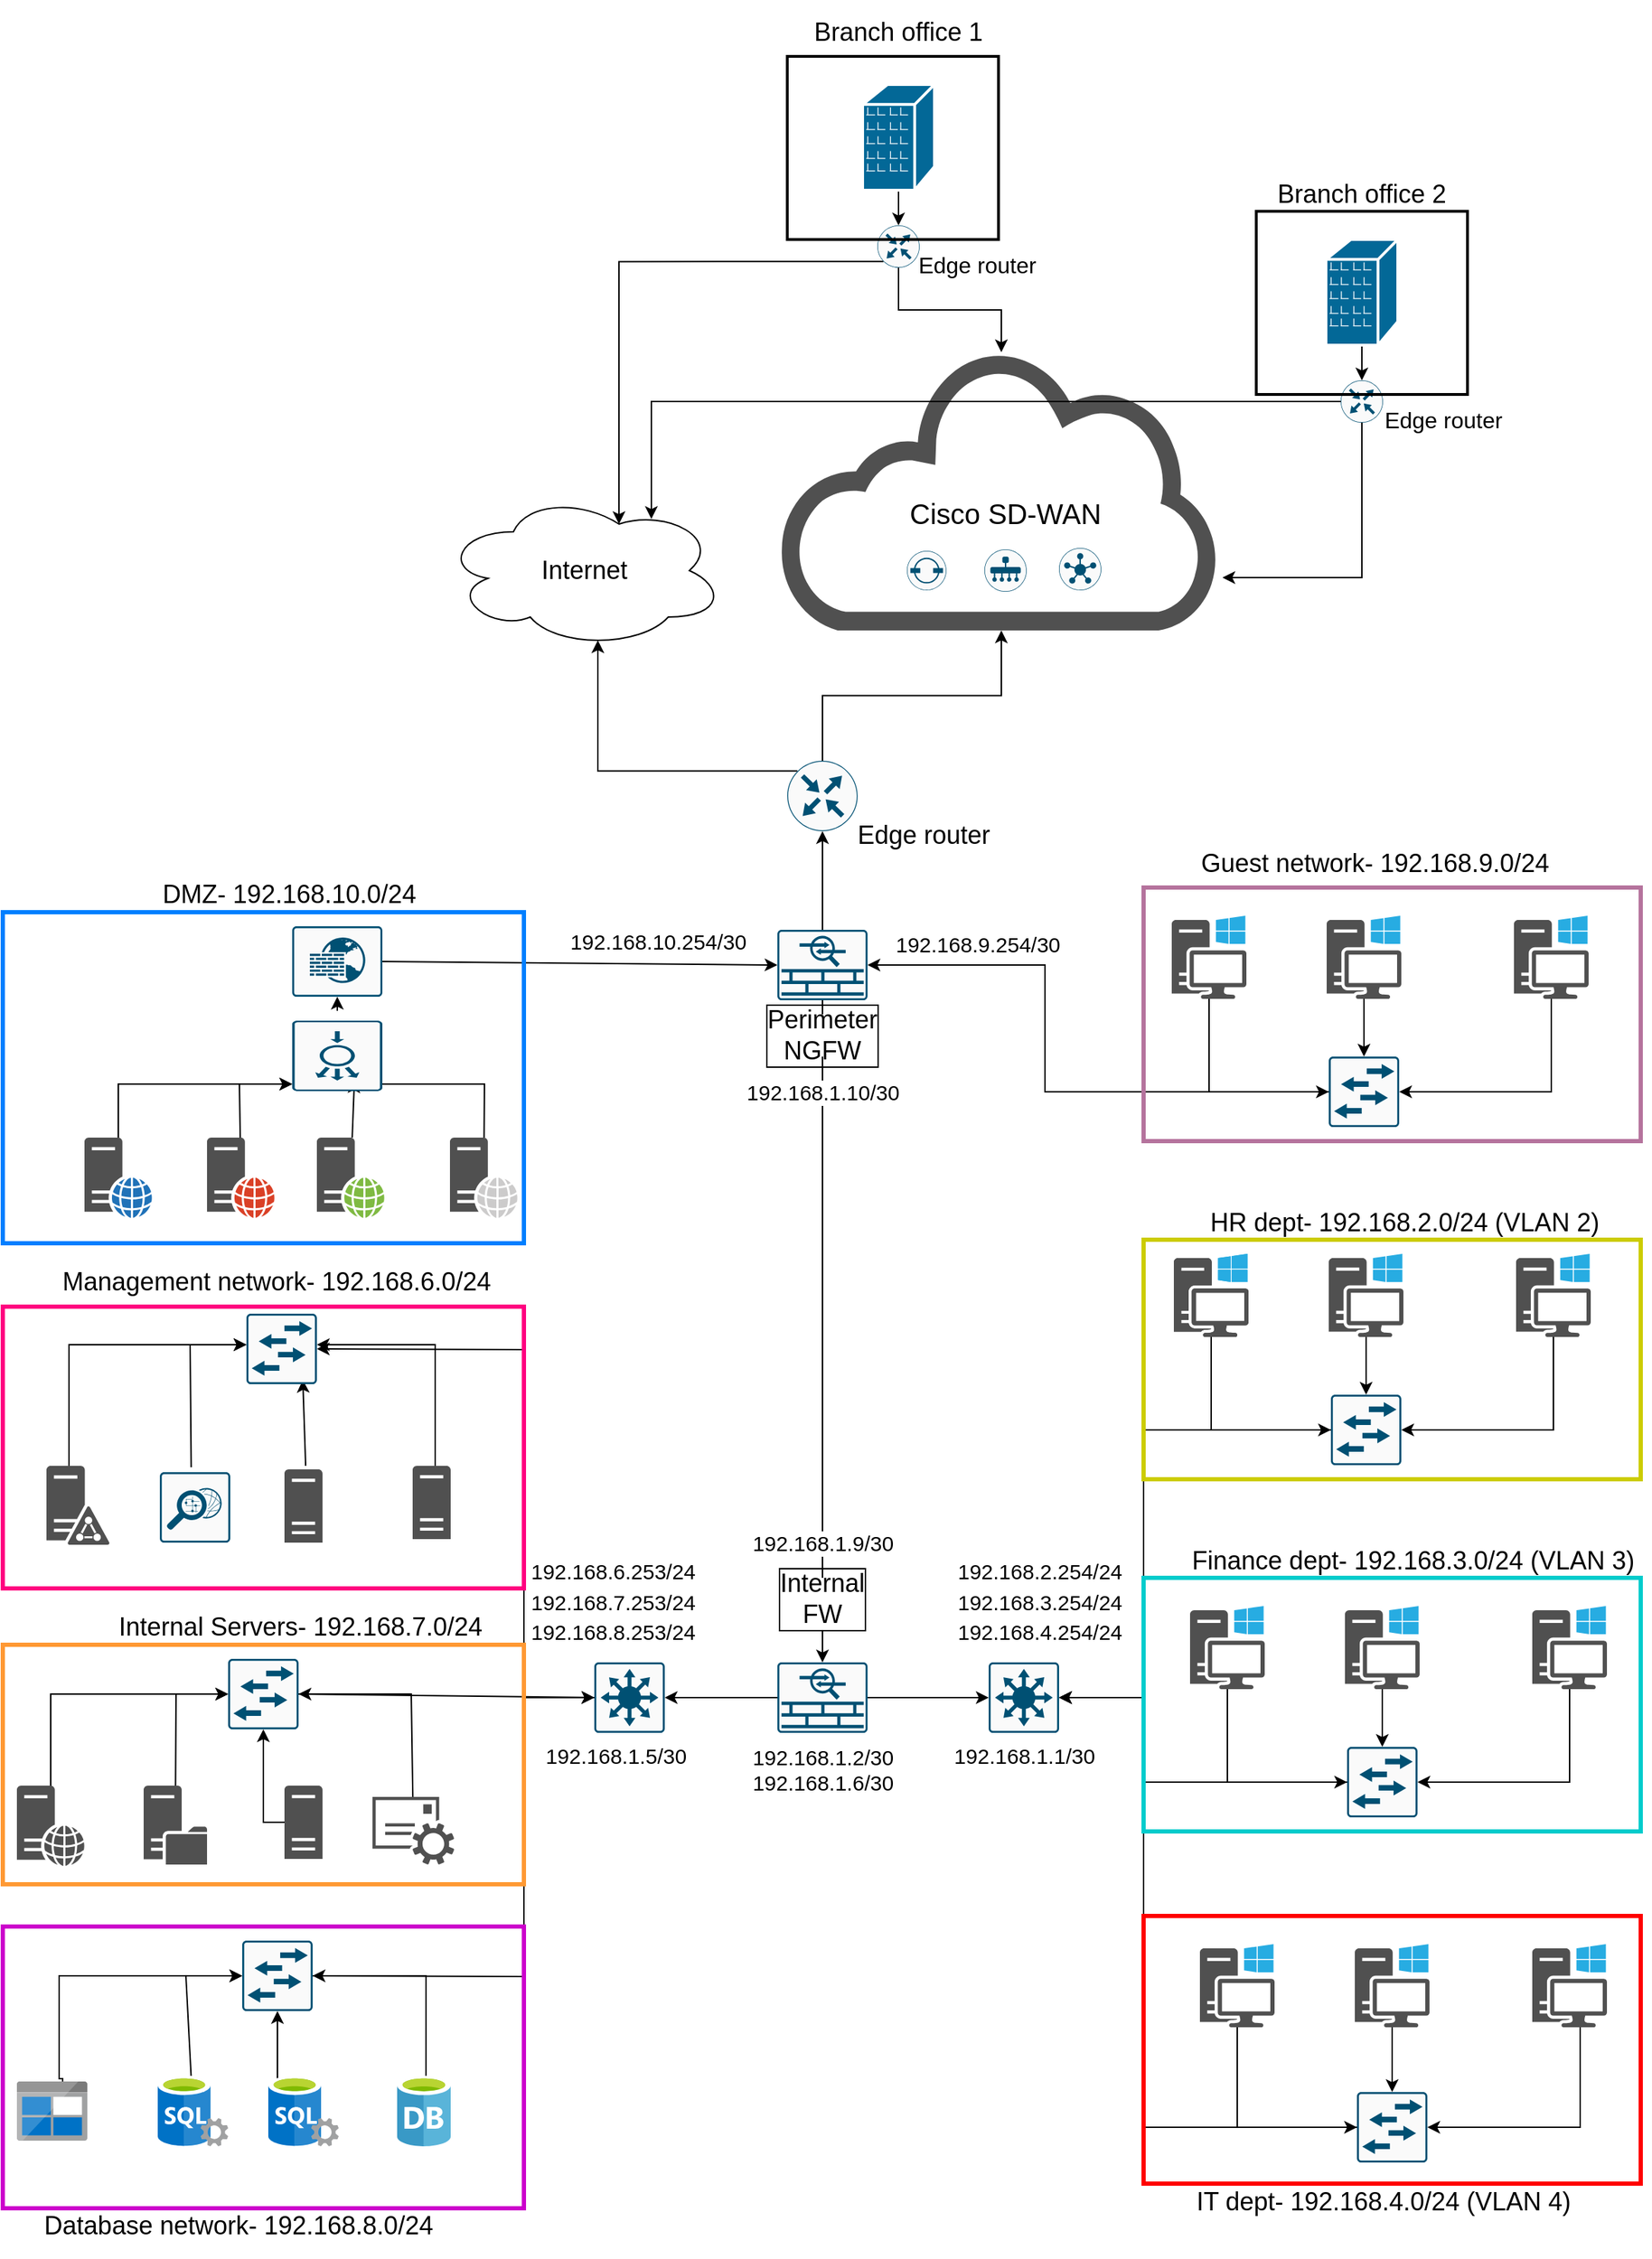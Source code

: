 <mxfile version="17.5.0" type="github">
  <diagram id="wnQvHYDH7iyhFLXYOBRE" name="Page-1">
    <mxGraphModel dx="1085" dy="715" grid="1" gridSize="10" guides="1" tooltips="1" connect="1" arrows="1" fold="1" page="1" pageScale="1" pageWidth="1200" pageHeight="1920" math="0" shadow="0">
      <root>
        <mxCell id="0" />
        <mxCell id="1" parent="0" />
        <mxCell id="RTcbFT4hpoz8zOJbYkon-8" value="" style="edgeStyle=orthogonalEdgeStyle;rounded=0;orthogonalLoop=1;jettySize=auto;html=1;" parent="1" source="RTcbFT4hpoz8zOJbYkon-1" target="RTcbFT4hpoz8zOJbYkon-6" edge="1">
          <mxGeometry relative="1" as="geometry">
            <Array as="points">
              <mxPoint x="867.5" y="1025" />
            </Array>
          </mxGeometry>
        </mxCell>
        <mxCell id="RTcbFT4hpoz8zOJbYkon-1" value="" style="sketch=0;pointerEvents=1;shadow=0;dashed=0;html=1;strokeColor=none;fillColor=#505050;labelPosition=center;verticalLabelPosition=bottom;verticalAlign=top;outlineConnect=0;align=center;shape=mxgraph.office.devices.workstation_pc;" parent="1" vertex="1">
          <mxGeometry x="841.5" y="900" width="53" height="59" as="geometry" />
        </mxCell>
        <mxCell id="RTcbFT4hpoz8zOJbYkon-11" value="" style="edgeStyle=orthogonalEdgeStyle;rounded=0;orthogonalLoop=1;jettySize=auto;html=1;" parent="1" source="RTcbFT4hpoz8zOJbYkon-2" target="RTcbFT4hpoz8zOJbYkon-6" edge="1">
          <mxGeometry relative="1" as="geometry" />
        </mxCell>
        <mxCell id="RTcbFT4hpoz8zOJbYkon-2" value="" style="sketch=0;pointerEvents=1;shadow=0;dashed=0;html=1;strokeColor=none;fillColor=#505050;labelPosition=center;verticalLabelPosition=bottom;verticalAlign=top;outlineConnect=0;align=center;shape=mxgraph.office.devices.workstation_pc;" parent="1" vertex="1">
          <mxGeometry x="951.5" y="900" width="53" height="59" as="geometry" />
        </mxCell>
        <mxCell id="RTcbFT4hpoz8zOJbYkon-46" style="edgeStyle=orthogonalEdgeStyle;rounded=0;orthogonalLoop=1;jettySize=auto;html=1;exitX=0;exitY=0.5;exitDx=0;exitDy=0;exitPerimeter=0;entryX=1;entryY=0.5;entryDx=0;entryDy=0;entryPerimeter=0;" parent="1" source="RTcbFT4hpoz8zOJbYkon-6" target="RTcbFT4hpoz8zOJbYkon-47" edge="1">
          <mxGeometry relative="1" as="geometry">
            <mxPoint x="680" y="1080" as="targetPoint" />
            <Array as="points">
              <mxPoint x="820" y="1025" />
              <mxPoint x="820" y="1215" />
            </Array>
          </mxGeometry>
        </mxCell>
        <mxCell id="RTcbFT4hpoz8zOJbYkon-6" value="" style="sketch=0;points=[[0.015,0.015,0],[0.985,0.015,0],[0.985,0.985,0],[0.015,0.985,0],[0.25,0,0],[0.5,0,0],[0.75,0,0],[1,0.25,0],[1,0.5,0],[1,0.75,0],[0.75,1,0],[0.5,1,0],[0.25,1,0],[0,0.75,0],[0,0.5,0],[0,0.25,0]];verticalLabelPosition=bottom;html=1;verticalAlign=top;aspect=fixed;align=center;pointerEvents=1;shape=mxgraph.cisco19.rect;prIcon=l2_switch;fillColor=#FAFAFA;strokeColor=#005073;" parent="1" vertex="1">
          <mxGeometry x="953" y="1000" width="50" height="50" as="geometry" />
        </mxCell>
        <mxCell id="RTcbFT4hpoz8zOJbYkon-13" value="" style="edgeStyle=orthogonalEdgeStyle;rounded=0;orthogonalLoop=1;jettySize=auto;html=1;entryX=1;entryY=0.5;entryDx=0;entryDy=0;entryPerimeter=0;" parent="1" source="RTcbFT4hpoz8zOJbYkon-9" target="RTcbFT4hpoz8zOJbYkon-6" edge="1">
          <mxGeometry relative="1" as="geometry">
            <mxPoint x="1061.5" y="1050" as="targetPoint" />
            <Array as="points">
              <mxPoint x="1111.5" y="1025" />
            </Array>
          </mxGeometry>
        </mxCell>
        <mxCell id="RTcbFT4hpoz8zOJbYkon-9" value="" style="sketch=0;pointerEvents=1;shadow=0;dashed=0;html=1;strokeColor=none;fillColor=#505050;labelPosition=center;verticalLabelPosition=bottom;verticalAlign=top;outlineConnect=0;align=center;shape=mxgraph.office.devices.workstation_pc;" parent="1" vertex="1">
          <mxGeometry x="1084.5" y="900" width="53" height="59" as="geometry" />
        </mxCell>
        <mxCell id="RTcbFT4hpoz8zOJbYkon-41" value="" style="edgeStyle=orthogonalEdgeStyle;rounded=0;orthogonalLoop=1;jettySize=auto;html=1;entryX=0;entryY=0.5;entryDx=0;entryDy=0;entryPerimeter=0;" parent="1" source="RTcbFT4hpoz8zOJbYkon-17" target="RTcbFT4hpoz8zOJbYkon-33" edge="1">
          <mxGeometry relative="1" as="geometry">
            <Array as="points">
              <mxPoint x="879" y="1275" />
            </Array>
          </mxGeometry>
        </mxCell>
        <mxCell id="RTcbFT4hpoz8zOJbYkon-17" value="" style="sketch=0;pointerEvents=1;shadow=0;dashed=0;html=1;strokeColor=none;fillColor=#505050;labelPosition=center;verticalLabelPosition=bottom;verticalAlign=top;outlineConnect=0;align=center;shape=mxgraph.office.devices.workstation_pc;points=[];" parent="1" vertex="1">
          <mxGeometry x="853" y="1150" width="53" height="59" as="geometry" />
        </mxCell>
        <mxCell id="RTcbFT4hpoz8zOJbYkon-43" value="" style="edgeStyle=orthogonalEdgeStyle;rounded=0;orthogonalLoop=1;jettySize=auto;html=1;entryX=0.5;entryY=0;entryDx=0;entryDy=0;entryPerimeter=0;" parent="1" source="RTcbFT4hpoz8zOJbYkon-19" target="RTcbFT4hpoz8zOJbYkon-33" edge="1">
          <mxGeometry relative="1" as="geometry" />
        </mxCell>
        <mxCell id="RTcbFT4hpoz8zOJbYkon-19" value="" style="sketch=0;pointerEvents=1;shadow=0;dashed=0;html=1;strokeColor=none;fillColor=#505050;labelPosition=center;verticalLabelPosition=bottom;verticalAlign=top;outlineConnect=0;align=center;shape=mxgraph.office.devices.workstation_pc;" parent="1" vertex="1">
          <mxGeometry x="963" y="1150" width="53" height="59" as="geometry" />
        </mxCell>
        <mxCell id="RTcbFT4hpoz8zOJbYkon-45" value="" style="edgeStyle=orthogonalEdgeStyle;rounded=0;orthogonalLoop=1;jettySize=auto;html=1;entryX=1;entryY=0.5;entryDx=0;entryDy=0;entryPerimeter=0;" parent="1" source="RTcbFT4hpoz8zOJbYkon-22" target="RTcbFT4hpoz8zOJbYkon-33" edge="1">
          <mxGeometry relative="1" as="geometry">
            <Array as="points">
              <mxPoint x="1123" y="1275" />
            </Array>
          </mxGeometry>
        </mxCell>
        <mxCell id="RTcbFT4hpoz8zOJbYkon-22" value="" style="sketch=0;pointerEvents=1;shadow=0;dashed=0;html=1;strokeColor=none;fillColor=#505050;labelPosition=center;verticalLabelPosition=bottom;verticalAlign=top;outlineConnect=0;align=center;shape=mxgraph.office.devices.workstation_pc;" parent="1" vertex="1">
          <mxGeometry x="1096" y="1150" width="53" height="59" as="geometry" />
        </mxCell>
        <mxCell id="RTcbFT4hpoz8zOJbYkon-23" value="" style="edgeStyle=orthogonalEdgeStyle;rounded=0;orthogonalLoop=1;jettySize=auto;html=1;entryX=0;entryY=0.5;entryDx=0;entryDy=0;entryPerimeter=0;" parent="1" source="RTcbFT4hpoz8zOJbYkon-24" target="RTcbFT4hpoz8zOJbYkon-27" edge="1">
          <mxGeometry relative="1" as="geometry">
            <Array as="points">
              <mxPoint x="886" y="1520" />
            </Array>
          </mxGeometry>
        </mxCell>
        <mxCell id="RTcbFT4hpoz8zOJbYkon-24" value="" style="sketch=0;pointerEvents=1;shadow=0;dashed=0;html=1;strokeColor=none;fillColor=#505050;labelPosition=center;verticalLabelPosition=bottom;verticalAlign=top;outlineConnect=0;align=center;shape=mxgraph.office.devices.workstation_pc;" parent="1" vertex="1">
          <mxGeometry x="860" y="1390" width="53" height="59" as="geometry" />
        </mxCell>
        <mxCell id="RTcbFT4hpoz8zOJbYkon-25" value="" style="edgeStyle=orthogonalEdgeStyle;rounded=0;orthogonalLoop=1;jettySize=auto;html=1;" parent="1" source="RTcbFT4hpoz8zOJbYkon-26" target="RTcbFT4hpoz8zOJbYkon-27" edge="1">
          <mxGeometry relative="1" as="geometry" />
        </mxCell>
        <mxCell id="RTcbFT4hpoz8zOJbYkon-26" value="" style="sketch=0;pointerEvents=1;shadow=0;dashed=0;html=1;strokeColor=none;fillColor=#505050;labelPosition=center;verticalLabelPosition=bottom;verticalAlign=top;outlineConnect=0;align=center;shape=mxgraph.office.devices.workstation_pc;" parent="1" vertex="1">
          <mxGeometry x="970" y="1390" width="53" height="59" as="geometry" />
        </mxCell>
        <mxCell id="RTcbFT4hpoz8zOJbYkon-32" style="edgeStyle=orthogonalEdgeStyle;rounded=0;orthogonalLoop=1;jettySize=auto;html=1;exitX=0;exitY=0.5;exitDx=0;exitDy=0;exitPerimeter=0;entryX=1;entryY=0.5;entryDx=0;entryDy=0;entryPerimeter=0;" parent="1" source="RTcbFT4hpoz8zOJbYkon-27" target="RTcbFT4hpoz8zOJbYkon-47" edge="1">
          <mxGeometry relative="1" as="geometry">
            <mxPoint x="740" y="1215" as="targetPoint" />
            <Array as="points">
              <mxPoint x="820" y="1520" />
              <mxPoint x="820" y="1215" />
            </Array>
          </mxGeometry>
        </mxCell>
        <mxCell id="RTcbFT4hpoz8zOJbYkon-27" value="" style="sketch=0;points=[[0.015,0.015,0],[0.985,0.015,0],[0.985,0.985,0],[0.015,0.985,0],[0.25,0,0],[0.5,0,0],[0.75,0,0],[1,0.25,0],[1,0.5,0],[1,0.75,0],[0.75,1,0],[0.5,1,0],[0.25,1,0],[0,0.75,0],[0,0.5,0],[0,0.25,0]];verticalLabelPosition=bottom;html=1;verticalAlign=top;aspect=fixed;align=center;pointerEvents=1;shape=mxgraph.cisco19.rect;prIcon=l2_switch;fillColor=#FAFAFA;strokeColor=#005073;" parent="1" vertex="1">
          <mxGeometry x="971.5" y="1495" width="50" height="50" as="geometry" />
        </mxCell>
        <mxCell id="RTcbFT4hpoz8zOJbYkon-31" value="" style="edgeStyle=orthogonalEdgeStyle;rounded=0;orthogonalLoop=1;jettySize=auto;html=1;entryX=1;entryY=0.5;entryDx=0;entryDy=0;entryPerimeter=0;" parent="1" source="RTcbFT4hpoz8zOJbYkon-29" target="RTcbFT4hpoz8zOJbYkon-27" edge="1">
          <mxGeometry relative="1" as="geometry">
            <Array as="points">
              <mxPoint x="1130" y="1520" />
            </Array>
          </mxGeometry>
        </mxCell>
        <mxCell id="RTcbFT4hpoz8zOJbYkon-29" value="" style="sketch=0;pointerEvents=1;shadow=0;dashed=0;html=1;strokeColor=none;fillColor=#505050;labelPosition=center;verticalLabelPosition=bottom;verticalAlign=top;outlineConnect=0;align=center;shape=mxgraph.office.devices.workstation_pc;" parent="1" vertex="1">
          <mxGeometry x="1096" y="1390" width="53" height="59" as="geometry" />
        </mxCell>
        <mxCell id="RTcbFT4hpoz8zOJbYkon-36" style="edgeStyle=orthogonalEdgeStyle;rounded=0;orthogonalLoop=1;jettySize=auto;html=1;exitX=0;exitY=0.5;exitDx=0;exitDy=0;exitPerimeter=0;entryX=1;entryY=0.5;entryDx=0;entryDy=0;entryPerimeter=0;" parent="1" source="RTcbFT4hpoz8zOJbYkon-33" target="RTcbFT4hpoz8zOJbYkon-47" edge="1">
          <mxGeometry relative="1" as="geometry">
            <mxPoint x="740" y="1210" as="targetPoint" />
            <Array as="points">
              <mxPoint x="820" y="1275" />
              <mxPoint x="820" y="1215" />
            </Array>
          </mxGeometry>
        </mxCell>
        <mxCell id="RTcbFT4hpoz8zOJbYkon-33" value="" style="sketch=0;points=[[0.015,0.015,0],[0.985,0.015,0],[0.985,0.985,0],[0.015,0.985,0],[0.25,0,0],[0.5,0,0],[0.75,0,0],[1,0.25,0],[1,0.5,0],[1,0.75,0],[0.75,1,0],[0.5,1,0],[0.25,1,0],[0,0.75,0],[0,0.5,0],[0,0.25,0]];verticalLabelPosition=bottom;html=1;verticalAlign=top;aspect=fixed;align=center;pointerEvents=1;shape=mxgraph.cisco19.rect;prIcon=l2_switch;fillColor=#FAFAFA;strokeColor=#005073;" parent="1" vertex="1">
          <mxGeometry x="964.5" y="1250" width="50" height="50" as="geometry" />
        </mxCell>
        <mxCell id="RTcbFT4hpoz8zOJbYkon-47" value="" style="sketch=0;points=[[0.015,0.015,0],[0.985,0.015,0],[0.985,0.985,0],[0.015,0.985,0],[0.25,0,0],[0.5,0,0],[0.75,0,0],[1,0.25,0],[1,0.5,0],[1,0.75,0],[0.75,1,0],[0.5,1,0],[0.25,1,0],[0,0.75,0],[0,0.5,0],[0,0.25,0]];verticalLabelPosition=bottom;html=1;verticalAlign=top;aspect=fixed;align=center;pointerEvents=1;shape=mxgraph.cisco19.rect;prIcon=l3_switch;fillColor=#FAFAFA;strokeColor=#005073;" parent="1" vertex="1">
          <mxGeometry x="710" y="1190" width="50" height="50" as="geometry" />
        </mxCell>
        <mxCell id="RTcbFT4hpoz8zOJbYkon-130" value="" style="edgeStyle=none;rounded=0;orthogonalLoop=1;jettySize=auto;html=1;" parent="1" target="RTcbFT4hpoz8zOJbYkon-129" edge="1">
          <mxGeometry relative="1" as="geometry">
            <mxPoint x="205" y="1487.5" as="sourcePoint" />
          </mxGeometry>
        </mxCell>
        <mxCell id="RTcbFT4hpoz8zOJbYkon-154" style="edgeStyle=none;rounded=0;orthogonalLoop=1;jettySize=auto;html=1;exitX=1;exitY=0.5;exitDx=0;exitDy=0;exitPerimeter=0;entryX=0;entryY=0.5;entryDx=0;entryDy=0;entryPerimeter=0;" parent="1" source="RTcbFT4hpoz8zOJbYkon-129" target="RTcbFT4hpoz8zOJbYkon-136" edge="1">
          <mxGeometry relative="1" as="geometry">
            <Array as="points">
              <mxPoint x="380" y="1413" />
              <mxPoint x="380" y="1215" />
            </Array>
          </mxGeometry>
        </mxCell>
        <mxCell id="RTcbFT4hpoz8zOJbYkon-129" value="" style="sketch=0;points=[[0.015,0.015,0],[0.985,0.015,0],[0.985,0.985,0],[0.015,0.985,0],[0.25,0,0],[0.5,0,0],[0.75,0,0],[1,0.25,0],[1,0.5,0],[1,0.75,0],[0.75,1,0],[0.5,1,0],[0.25,1,0],[0,0.75,0],[0,0.5,0],[0,0.25,0]];verticalLabelPosition=bottom;html=1;verticalAlign=top;aspect=fixed;align=center;pointerEvents=1;shape=mxgraph.cisco19.rect;prIcon=l2_switch;fillColor=#FAFAFA;strokeColor=#005073;" parent="1" vertex="1">
          <mxGeometry x="180" y="1387.5" width="50" height="50" as="geometry" />
        </mxCell>
        <mxCell id="RTcbFT4hpoz8zOJbYkon-133" style="edgeStyle=orthogonalEdgeStyle;rounded=0;orthogonalLoop=1;jettySize=auto;html=1;entryX=0;entryY=0.5;entryDx=0;entryDy=0;entryPerimeter=0;exitX=0.649;exitY=0.013;exitDx=0;exitDy=0;exitPerimeter=0;" parent="1" source="RTcbFT4hpoz8zOJbYkon-180" target="RTcbFT4hpoz8zOJbYkon-129" edge="1">
          <mxGeometry relative="1" as="geometry">
            <mxPoint x="40" y="1485.5" as="sourcePoint" />
            <mxPoint x="-45.75" y="1396.5" as="targetPoint" />
            <Array as="points">
              <mxPoint x="53" y="1485.5" />
              <mxPoint x="50" y="1485.5" />
              <mxPoint x="50" y="1412.5" />
            </Array>
          </mxGeometry>
        </mxCell>
        <mxCell id="RTcbFT4hpoz8zOJbYkon-134" style="edgeStyle=orthogonalEdgeStyle;rounded=0;orthogonalLoop=1;jettySize=auto;html=1;exitX=0.539;exitY=0.028;exitDx=0;exitDy=0;exitPerimeter=0;entryX=1;entryY=0.5;entryDx=0;entryDy=0;entryPerimeter=0;" parent="1" source="RTcbFT4hpoz8zOJbYkon-182" target="RTcbFT4hpoz8zOJbYkon-129" edge="1">
          <mxGeometry relative="1" as="geometry">
            <mxPoint x="320" y="1483.7" as="sourcePoint" />
            <mxPoint x="424" y="1410.5" as="targetPoint" />
            <Array as="points">
              <mxPoint x="310" y="1412.5" />
            </Array>
          </mxGeometry>
        </mxCell>
        <mxCell id="RTcbFT4hpoz8zOJbYkon-135" value="" style="sketch=0;aspect=fixed;html=1;points=[];align=center;image;fontSize=12;image=img/lib/mscae/SQL_Servers.svg;" parent="1" vertex="1">
          <mxGeometry x="198.5" y="1483.5" width="50" height="50" as="geometry" />
        </mxCell>
        <mxCell id="RTcbFT4hpoz8zOJbYkon-195" style="edgeStyle=none;rounded=0;orthogonalLoop=1;jettySize=auto;html=1;exitX=0;exitY=0.5;exitDx=0;exitDy=0;exitPerimeter=0;entryX=1;entryY=0.5;entryDx=0;entryDy=0;entryPerimeter=0;" parent="1" source="RTcbFT4hpoz8zOJbYkon-136" target="RTcbFT4hpoz8zOJbYkon-179" edge="1">
          <mxGeometry relative="1" as="geometry">
            <mxPoint x="310" y="950" as="targetPoint" />
            <Array as="points">
              <mxPoint x="380" y="1215" />
              <mxPoint x="380" y="968" />
            </Array>
          </mxGeometry>
        </mxCell>
        <mxCell id="RTcbFT4hpoz8zOJbYkon-136" value="" style="sketch=0;points=[[0.015,0.015,0],[0.985,0.015,0],[0.985,0.985,0],[0.015,0.985,0],[0.25,0,0],[0.5,0,0],[0.75,0,0],[1,0.25,0],[1,0.5,0],[1,0.75,0],[0.75,1,0],[0.5,1,0],[0.25,1,0],[0,0.75,0],[0,0.5,0],[0,0.25,0]];verticalLabelPosition=bottom;html=1;verticalAlign=top;aspect=fixed;align=center;pointerEvents=1;shape=mxgraph.cisco19.rect;prIcon=l3_switch;fillColor=#FAFAFA;strokeColor=#005073;" parent="1" vertex="1">
          <mxGeometry x="430" y="1190" width="50" height="50" as="geometry" />
        </mxCell>
        <mxCell id="RTcbFT4hpoz8zOJbYkon-151" style="edgeStyle=none;rounded=0;orthogonalLoop=1;jettySize=auto;html=1;entryX=0;entryY=0.5;entryDx=0;entryDy=0;entryPerimeter=0;" parent="1" source="RTcbFT4hpoz8zOJbYkon-139" target="RTcbFT4hpoz8zOJbYkon-145" edge="1">
          <mxGeometry relative="1" as="geometry">
            <Array as="points">
              <mxPoint x="133" y="1212.5" />
            </Array>
          </mxGeometry>
        </mxCell>
        <mxCell id="RTcbFT4hpoz8zOJbYkon-139" value="" style="sketch=0;pointerEvents=1;shadow=0;dashed=0;html=1;strokeColor=none;fillColor=#505050;labelPosition=center;verticalLabelPosition=bottom;verticalAlign=top;outlineConnect=0;align=center;shape=mxgraph.office.servers.file_server;" parent="1" vertex="1">
          <mxGeometry x="110" y="1277.5" width="45" height="56" as="geometry" />
        </mxCell>
        <mxCell id="RTcbFT4hpoz8zOJbYkon-152" style="edgeStyle=none;rounded=0;orthogonalLoop=1;jettySize=auto;html=1;entryX=0;entryY=0.5;entryDx=0;entryDy=0;entryPerimeter=0;" parent="1" source="RTcbFT4hpoz8zOJbYkon-140" target="RTcbFT4hpoz8zOJbYkon-145" edge="1">
          <mxGeometry relative="1" as="geometry">
            <Array as="points">
              <mxPoint x="44" y="1212.5" />
            </Array>
          </mxGeometry>
        </mxCell>
        <object label="" Name="Internal Web server" id="RTcbFT4hpoz8zOJbYkon-140">
          <mxCell style="sketch=0;pointerEvents=1;shadow=0;dashed=0;html=1;strokeColor=none;fillColor=#505050;labelPosition=center;verticalLabelPosition=bottom;verticalAlign=top;outlineConnect=0;align=center;shape=mxgraph.office.servers.web_server;" parent="1" vertex="1">
            <mxGeometry x="20" y="1277.5" width="48" height="57" as="geometry" />
          </mxCell>
        </object>
        <mxCell id="RTcbFT4hpoz8zOJbYkon-146" style="edgeStyle=none;rounded=0;orthogonalLoop=1;jettySize=auto;html=1;entryX=0.5;entryY=1;entryDx=0;entryDy=0;entryPerimeter=0;" parent="1" source="RTcbFT4hpoz8zOJbYkon-143" target="RTcbFT4hpoz8zOJbYkon-145" edge="1">
          <mxGeometry relative="1" as="geometry">
            <Array as="points">
              <mxPoint x="195" y="1303.5" />
            </Array>
          </mxGeometry>
        </mxCell>
        <object label="" Name="DNS server" id="RTcbFT4hpoz8zOJbYkon-143">
          <mxCell style="sketch=0;pointerEvents=1;shadow=0;dashed=0;html=1;strokeColor=none;fillColor=#505050;labelPosition=center;verticalLabelPosition=bottom;verticalAlign=top;outlineConnect=0;align=center;shape=mxgraph.office.servers.server_generic;" parent="1" vertex="1">
            <mxGeometry x="210" y="1277.5" width="27" height="52" as="geometry" />
          </mxCell>
        </object>
        <mxCell id="RTcbFT4hpoz8zOJbYkon-150" style="edgeStyle=none;rounded=0;orthogonalLoop=1;jettySize=auto;html=1;entryX=1;entryY=0.5;entryDx=0;entryDy=0;entryPerimeter=0;" parent="1" source="RTcbFT4hpoz8zOJbYkon-144" target="RTcbFT4hpoz8zOJbYkon-145" edge="1">
          <mxGeometry relative="1" as="geometry">
            <Array as="points">
              <mxPoint x="300" y="1212.5" />
            </Array>
          </mxGeometry>
        </mxCell>
        <mxCell id="RTcbFT4hpoz8zOJbYkon-144" value="" style="sketch=0;pointerEvents=1;shadow=0;dashed=0;html=1;strokeColor=none;fillColor=#505050;labelPosition=center;verticalLabelPosition=bottom;verticalAlign=top;outlineConnect=0;align=center;shape=mxgraph.office.services.email_service;" parent="1" vertex="1">
          <mxGeometry x="272.5" y="1285.5" width="58" height="48" as="geometry" />
        </mxCell>
        <mxCell id="RTcbFT4hpoz8zOJbYkon-153" style="edgeStyle=none;rounded=0;orthogonalLoop=1;jettySize=auto;html=1;exitX=1;exitY=0.5;exitDx=0;exitDy=0;exitPerimeter=0;entryX=0;entryY=0.5;entryDx=0;entryDy=0;entryPerimeter=0;" parent="1" source="RTcbFT4hpoz8zOJbYkon-145" target="RTcbFT4hpoz8zOJbYkon-136" edge="1">
          <mxGeometry relative="1" as="geometry" />
        </mxCell>
        <mxCell id="RTcbFT4hpoz8zOJbYkon-145" value="" style="sketch=0;points=[[0.015,0.015,0],[0.985,0.015,0],[0.985,0.985,0],[0.015,0.985,0],[0.25,0,0],[0.5,0,0],[0.75,0,0],[1,0.25,0],[1,0.5,0],[1,0.75,0],[0.75,1,0],[0.5,1,0],[0.25,1,0],[0,0.75,0],[0,0.5,0],[0,0.25,0]];verticalLabelPosition=bottom;html=1;verticalAlign=top;aspect=fixed;align=center;pointerEvents=1;shape=mxgraph.cisco19.rect;prIcon=l2_switch;fillColor=#FAFAFA;strokeColor=#005073;" parent="1" vertex="1">
          <mxGeometry x="170" y="1187.5" width="50" height="50" as="geometry" />
        </mxCell>
        <mxCell id="RTcbFT4hpoz8zOJbYkon-164" style="edgeStyle=none;rounded=0;orthogonalLoop=1;jettySize=auto;html=1;entryX=0.5;entryY=1;entryDx=0;entryDy=0;entryPerimeter=0;" parent="1" source="RTcbFT4hpoz8zOJbYkon-159" edge="1">
          <mxGeometry relative="1" as="geometry">
            <mxPoint x="215.5" y="779.5" as="targetPoint" />
            <Array as="points">
              <mxPoint x="92" y="779.5" />
            </Array>
          </mxGeometry>
        </mxCell>
        <mxCell id="RTcbFT4hpoz8zOJbYkon-159" value="" style="sketch=0;pointerEvents=1;shadow=0;dashed=0;html=1;strokeColor=none;fillColor=#505050;labelPosition=center;verticalLabelPosition=bottom;verticalAlign=top;outlineConnect=0;align=center;shape=mxgraph.office.servers.web_server_blue;" parent="1" vertex="1">
          <mxGeometry x="68" y="817.5" width="48" height="57" as="geometry" />
        </mxCell>
        <mxCell id="RTcbFT4hpoz8zOJbYkon-167" style="edgeStyle=none;rounded=0;orthogonalLoop=1;jettySize=auto;html=1;entryX=0.5;entryY=1;entryDx=0;entryDy=0;entryPerimeter=0;" parent="1" source="RTcbFT4hpoz8zOJbYkon-160" edge="1">
          <mxGeometry relative="1" as="geometry">
            <mxPoint x="215.5" y="779.5" as="targetPoint" />
            <Array as="points">
              <mxPoint x="178" y="779.5" />
            </Array>
          </mxGeometry>
        </mxCell>
        <mxCell id="RTcbFT4hpoz8zOJbYkon-160" value="" style="sketch=0;pointerEvents=1;shadow=0;dashed=0;html=1;strokeColor=none;fillColor=#505050;labelPosition=center;verticalLabelPosition=bottom;verticalAlign=top;outlineConnect=0;align=center;shape=mxgraph.office.servers.web_server_orange;" parent="1" vertex="1">
          <mxGeometry x="155" y="817.5" width="48" height="57" as="geometry" />
        </mxCell>
        <mxCell id="RTcbFT4hpoz8zOJbYkon-168" style="edgeStyle=none;rounded=0;orthogonalLoop=1;jettySize=auto;html=1;entryX=0.77;entryY=0.257;entryDx=0;entryDy=0;entryPerimeter=0;" parent="1" source="RTcbFT4hpoz8zOJbYkon-161" edge="1" target="RTcbFT4hpoz8zOJbYkon-186">
          <mxGeometry relative="1" as="geometry">
            <mxPoint x="258" y="804.5" as="targetPoint" />
          </mxGeometry>
        </mxCell>
        <mxCell id="RTcbFT4hpoz8zOJbYkon-161" value="" style="sketch=0;pointerEvents=1;shadow=0;dashed=0;html=1;strokeColor=none;fillColor=#505050;labelPosition=center;verticalLabelPosition=bottom;verticalAlign=top;outlineConnect=0;align=center;shape=mxgraph.office.servers.web_server_green;" parent="1" vertex="1">
          <mxGeometry x="233" y="817.5" width="48" height="57" as="geometry" />
        </mxCell>
        <mxCell id="RTcbFT4hpoz8zOJbYkon-169" style="edgeStyle=none;rounded=0;orthogonalLoop=1;jettySize=auto;html=1;entryX=0.5;entryY=0;entryDx=0;entryDy=0;entryPerimeter=0;" parent="1" source="RTcbFT4hpoz8zOJbYkon-162" edge="1">
          <mxGeometry relative="1" as="geometry">
            <mxPoint x="265.5" y="779.5" as="targetPoint" />
            <Array as="points">
              <mxPoint x="352" y="779.5" />
            </Array>
          </mxGeometry>
        </mxCell>
        <mxCell id="RTcbFT4hpoz8zOJbYkon-162" value="" style="sketch=0;pointerEvents=1;shadow=0;dashed=0;html=1;strokeColor=none;fillColor=#505050;labelPosition=center;verticalLabelPosition=bottom;verticalAlign=top;outlineConnect=0;align=center;shape=mxgraph.office.servers.web_server_ghosted;" parent="1" vertex="1">
          <mxGeometry x="327.5" y="817.5" width="48" height="57" as="geometry" />
        </mxCell>
        <mxCell id="RTcbFT4hpoz8zOJbYkon-170" style="edgeStyle=none;rounded=0;orthogonalLoop=1;jettySize=auto;html=1;entryX=0.5;entryY=1;entryDx=0;entryDy=0;entryPerimeter=0;" parent="1" edge="1">
          <mxGeometry relative="1" as="geometry">
            <Array as="points">
              <mxPoint x="57" y="964.5" />
            </Array>
            <mxPoint x="57.0" y="1051.5" as="sourcePoint" />
            <mxPoint x="183" y="964.5" as="targetPoint" />
          </mxGeometry>
        </mxCell>
        <mxCell id="RTcbFT4hpoz8zOJbYkon-172" style="edgeStyle=none;rounded=0;orthogonalLoop=1;jettySize=auto;html=1;entryX=0.5;entryY=1;entryDx=0;entryDy=0;entryPerimeter=0;" parent="1" edge="1">
          <mxGeometry relative="1" as="geometry">
            <Array as="points">
              <mxPoint x="143" y="964.5" />
            </Array>
            <mxPoint x="143.753" y="1051.5" as="sourcePoint" />
            <mxPoint x="183" y="964.5" as="targetPoint" />
          </mxGeometry>
        </mxCell>
        <mxCell id="RTcbFT4hpoz8zOJbYkon-174" style="edgeStyle=none;rounded=0;orthogonalLoop=1;jettySize=auto;html=1;" parent="1" edge="1">
          <mxGeometry relative="1" as="geometry">
            <mxPoint x="223" y="989.5" as="targetPoint" />
            <mxPoint x="225.045" y="1050.5" as="sourcePoint" />
          </mxGeometry>
        </mxCell>
        <mxCell id="RTcbFT4hpoz8zOJbYkon-176" style="edgeStyle=none;rounded=0;orthogonalLoop=1;jettySize=auto;html=1;entryX=0.5;entryY=0;entryDx=0;entryDy=0;entryPerimeter=0;" parent="1" edge="1">
          <mxGeometry relative="1" as="geometry">
            <Array as="points">
              <mxPoint x="317" y="964.5" />
            </Array>
            <mxPoint x="317.0" y="1051.5" as="sourcePoint" />
            <mxPoint x="233" y="964.5" as="targetPoint" />
          </mxGeometry>
        </mxCell>
        <mxCell id="RTcbFT4hpoz8zOJbYkon-179" value="" style="sketch=0;points=[[0.015,0.015,0],[0.985,0.015,0],[0.985,0.985,0],[0.015,0.985,0],[0.25,0,0],[0.5,0,0],[0.75,0,0],[1,0.25,0],[1,0.5,0],[1,0.75,0],[0.75,1,0],[0.5,1,0],[0.25,1,0],[0,0.75,0],[0,0.5,0],[0,0.25,0]];verticalLabelPosition=bottom;html=1;verticalAlign=top;aspect=fixed;align=center;pointerEvents=1;shape=mxgraph.cisco19.rect;prIcon=l2_switch;fillColor=#FAFAFA;strokeColor=#005073;" parent="1" vertex="1">
          <mxGeometry x="183" y="942.5" width="50" height="50" as="geometry" />
        </mxCell>
        <mxCell id="RTcbFT4hpoz8zOJbYkon-180" value="" style="sketch=0;aspect=fixed;html=1;points=[];align=center;image;fontSize=12;image=img/lib/mscae/BlobBlock.svg;" parent="1" vertex="1">
          <mxGeometry x="20" y="1487.5" width="50" height="42" as="geometry" />
        </mxCell>
        <mxCell id="RTcbFT4hpoz8zOJbYkon-183" style="edgeStyle=none;rounded=0;orthogonalLoop=1;jettySize=auto;html=1;entryX=0;entryY=0.5;entryDx=0;entryDy=0;entryPerimeter=0;" parent="1" source="RTcbFT4hpoz8zOJbYkon-181" target="RTcbFT4hpoz8zOJbYkon-129" edge="1">
          <mxGeometry relative="1" as="geometry">
            <Array as="points">
              <mxPoint x="140" y="1412.5" />
            </Array>
          </mxGeometry>
        </mxCell>
        <mxCell id="RTcbFT4hpoz8zOJbYkon-181" value="" style="sketch=0;aspect=fixed;html=1;points=[];align=center;image;fontSize=12;image=img/lib/mscae/SQL_Servers.svg;" parent="1" vertex="1">
          <mxGeometry x="120" y="1483.5" width="50" height="50" as="geometry" />
        </mxCell>
        <mxCell id="RTcbFT4hpoz8zOJbYkon-182" value="" style="sketch=0;aspect=fixed;html=1;points=[];align=center;image;fontSize=12;image=img/lib/mscae/Database_General.svg;" parent="1" vertex="1">
          <mxGeometry x="290" y="1483.5" width="38" height="50" as="geometry" />
        </mxCell>
        <mxCell id="RTcbFT4hpoz8zOJbYkon-184" value="" style="sketch=0;pointerEvents=1;shadow=0;dashed=0;html=1;strokeColor=none;fillColor=#505050;labelPosition=center;verticalLabelPosition=bottom;verticalAlign=top;outlineConnect=0;align=center;shape=mxgraph.office.servers.active_directory_federation_services_server;" parent="1" vertex="1">
          <mxGeometry x="41" y="1050.5" width="45" height="56" as="geometry" />
        </mxCell>
        <mxCell id="RTcbFT4hpoz8zOJbYkon-198" style="edgeStyle=none;rounded=0;orthogonalLoop=1;jettySize=auto;html=1;exitX=1;exitY=0.5;exitDx=0;exitDy=0;exitPerimeter=0;entryX=0;entryY=0.5;entryDx=0;entryDy=0;entryPerimeter=0;" parent="1" source="RTcbFT4hpoz8zOJbYkon-185" target="RTcbFT4hpoz8zOJbYkon-191" edge="1">
          <mxGeometry relative="1" as="geometry" />
        </mxCell>
        <mxCell id="RTcbFT4hpoz8zOJbYkon-185" value="" style="sketch=0;points=[[0.015,0.015,0],[0.985,0.015,0],[0.985,0.985,0],[0.015,0.985,0],[0.25,0,0],[0.5,0,0],[0.75,0,0],[1,0.25,0],[1,0.5,0],[1,0.75,0],[0.75,1,0],[0.5,1,0],[0.25,1,0],[0,0.75,0],[0,0.5,0],[0,0.25,0]];verticalLabelPosition=bottom;html=1;verticalAlign=top;aspect=fixed;align=center;pointerEvents=1;shape=mxgraph.cisco19.rect;prIcon=web_application_firewall;fillColor=#FAFAFA;strokeColor=#005073;" parent="1" vertex="1">
          <mxGeometry x="215.5" y="667.5" width="64" height="50" as="geometry" />
        </mxCell>
        <mxCell id="RTcbFT4hpoz8zOJbYkon-187" style="edgeStyle=none;rounded=0;orthogonalLoop=1;jettySize=auto;html=1;entryX=0.5;entryY=1;entryDx=0;entryDy=0;entryPerimeter=0;" parent="1" source="RTcbFT4hpoz8zOJbYkon-186" target="RTcbFT4hpoz8zOJbYkon-185" edge="1">
          <mxGeometry relative="1" as="geometry" />
        </mxCell>
        <mxCell id="RTcbFT4hpoz8zOJbYkon-186" value="" style="sketch=0;points=[[0.015,0.015,0],[0.985,0.015,0],[0.985,0.985,0],[0.015,0.985,0],[0.25,0,0],[0.5,0,0],[0.75,0,0],[1,0.25,0],[1,0.5,0],[1,0.75,0],[0.75,1,0],[0.5,1,0],[0.25,1,0],[0,0.75,0],[0,0.5,0],[0,0.25,0]];verticalLabelPosition=bottom;html=1;verticalAlign=top;aspect=fixed;align=center;pointerEvents=1;shape=mxgraph.cisco19.rect;prIcon=load_balancer;fillColor=#FAFAFA;strokeColor=#005073;direction=south;" parent="1" vertex="1">
          <mxGeometry x="222.5" y="727.5" width="50" height="64" as="geometry" />
        </mxCell>
        <object label="" Name="Splunk server" id="RTcbFT4hpoz8zOJbYkon-188">
          <mxCell style="sketch=0;points=[[0.015,0.015,0],[0.985,0.015,0],[0.985,0.985,0],[0.015,0.985,0],[0.25,0,0],[0.5,0,0],[0.75,0,0],[1,0.25,0],[1,0.5,0],[1,0.75,0],[0.75,1,0],[0.5,1,0],[0.25,1,0],[0,0.75,0],[0,0.5,0],[0,0.25,0]];verticalLabelPosition=bottom;html=1;verticalAlign=top;aspect=fixed;align=center;pointerEvents=1;shape=mxgraph.cisco19.rect;prIcon=monitoring;fillColor=#FAFAFA;strokeColor=#005073;" parent="1" vertex="1">
            <mxGeometry x="121.5" y="1055" width="50" height="50" as="geometry" />
          </mxCell>
        </object>
        <object label="" Name="FW management server" id="RTcbFT4hpoz8zOJbYkon-189">
          <mxCell style="sketch=0;pointerEvents=1;shadow=0;dashed=0;html=1;strokeColor=none;fillColor=#505050;labelPosition=center;verticalLabelPosition=bottom;verticalAlign=top;outlineConnect=0;align=center;shape=mxgraph.office.servers.server_generic;" parent="1" vertex="1">
            <mxGeometry x="210" y="1053" width="27" height="52" as="geometry" />
          </mxCell>
        </object>
        <object label="" id="RTcbFT4hpoz8zOJbYkon-190">
          <mxCell style="sketch=0;pointerEvents=1;shadow=0;dashed=0;html=1;strokeColor=none;fillColor=#505050;labelPosition=center;verticalLabelPosition=bottom;verticalAlign=top;outlineConnect=0;align=center;shape=mxgraph.office.servers.server_generic;" parent="1" vertex="1">
            <mxGeometry x="301" y="1050.5" width="27" height="52" as="geometry" />
          </mxCell>
        </object>
        <mxCell id="RTcbFT4hpoz8zOJbYkon-205" style="edgeStyle=none;rounded=0;orthogonalLoop=1;jettySize=auto;html=1;exitX=0.5;exitY=1;exitDx=0;exitDy=0;exitPerimeter=0;entryX=0.5;entryY=0;entryDx=0;entryDy=0;entryPerimeter=0;startArrow=none;" parent="1" source="RTcbFT4hpoz8zOJbYkon-242" target="RTcbFT4hpoz8zOJbYkon-202" edge="1">
          <mxGeometry relative="1" as="geometry" />
        </mxCell>
        <mxCell id="iWZ5erF8Yjs6RMHySBTV-10" style="edgeStyle=orthogonalEdgeStyle;rounded=0;orthogonalLoop=1;jettySize=auto;html=1;exitX=0.5;exitY=0;exitDx=0;exitDy=0;exitPerimeter=0;entryX=0.5;entryY=1;entryDx=0;entryDy=0;entryPerimeter=0;" edge="1" parent="1" source="RTcbFT4hpoz8zOJbYkon-191" target="iWZ5erF8Yjs6RMHySBTV-6">
          <mxGeometry relative="1" as="geometry" />
        </mxCell>
        <mxCell id="RTcbFT4hpoz8zOJbYkon-191" value="" style="sketch=0;points=[[0.015,0.015,0],[0.985,0.015,0],[0.985,0.985,0],[0.015,0.985,0],[0.25,0,0],[0.5,0,0],[0.75,0,0],[1,0.25,0],[1,0.5,0],[1,0.75,0],[0.75,1,0],[0.5,1,0],[0.25,1,0],[0,0.75,0],[0,0.5,0],[0,0.25,0]];verticalLabelPosition=bottom;html=1;verticalAlign=top;aspect=fixed;align=center;pointerEvents=1;shape=mxgraph.cisco19.rect;prIcon=asa_5500;fillColor=#FAFAFA;strokeColor=#005073;" parent="1" vertex="1">
          <mxGeometry x="560" y="670" width="64" height="50" as="geometry" />
        </mxCell>
        <mxCell id="RTcbFT4hpoz8zOJbYkon-203" value="" style="edgeStyle=none;rounded=0;orthogonalLoop=1;jettySize=auto;html=1;" parent="1" source="RTcbFT4hpoz8zOJbYkon-202" target="RTcbFT4hpoz8zOJbYkon-136" edge="1">
          <mxGeometry relative="1" as="geometry" />
        </mxCell>
        <mxCell id="RTcbFT4hpoz8zOJbYkon-204" value="" style="edgeStyle=none;rounded=0;orthogonalLoop=1;jettySize=auto;html=1;" parent="1" source="RTcbFT4hpoz8zOJbYkon-202" target="RTcbFT4hpoz8zOJbYkon-47" edge="1">
          <mxGeometry relative="1" as="geometry" />
        </mxCell>
        <mxCell id="RTcbFT4hpoz8zOJbYkon-202" value="" style="sketch=0;points=[[0.015,0.015,0],[0.985,0.015,0],[0.985,0.985,0],[0.015,0.985,0],[0.25,0,0],[0.5,0,0],[0.75,0,0],[1,0.25,0],[1,0.5,0],[1,0.75,0],[0.75,1,0],[0.5,1,0],[0.25,1,0],[0,0.75,0],[0,0.5,0],[0,0.25,0]];verticalLabelPosition=bottom;html=1;verticalAlign=top;aspect=fixed;align=center;pointerEvents=1;shape=mxgraph.cisco19.rect;prIcon=asa_5500;fillColor=#FAFAFA;strokeColor=#005073;" parent="1" vertex="1">
          <mxGeometry x="560" y="1190" width="64" height="50" as="geometry" />
        </mxCell>
        <mxCell id="RTcbFT4hpoz8zOJbYkon-206" value="" style="edgeStyle=orthogonalEdgeStyle;rounded=0;orthogonalLoop=1;jettySize=auto;html=1;" parent="1" source="RTcbFT4hpoz8zOJbYkon-207" target="RTcbFT4hpoz8zOJbYkon-210" edge="1">
          <mxGeometry relative="1" as="geometry">
            <Array as="points">
              <mxPoint x="866" y="785" />
            </Array>
          </mxGeometry>
        </mxCell>
        <mxCell id="RTcbFT4hpoz8zOJbYkon-207" value="" style="sketch=0;pointerEvents=1;shadow=0;dashed=0;html=1;strokeColor=none;fillColor=#505050;labelPosition=center;verticalLabelPosition=bottom;verticalAlign=top;outlineConnect=0;align=center;shape=mxgraph.office.devices.workstation_pc;" parent="1" vertex="1">
          <mxGeometry x="840" y="660" width="53" height="59" as="geometry" />
        </mxCell>
        <mxCell id="RTcbFT4hpoz8zOJbYkon-208" value="" style="edgeStyle=orthogonalEdgeStyle;rounded=0;orthogonalLoop=1;jettySize=auto;html=1;" parent="1" source="RTcbFT4hpoz8zOJbYkon-209" target="RTcbFT4hpoz8zOJbYkon-210" edge="1">
          <mxGeometry relative="1" as="geometry" />
        </mxCell>
        <mxCell id="RTcbFT4hpoz8zOJbYkon-209" value="" style="sketch=0;pointerEvents=1;shadow=0;dashed=0;html=1;strokeColor=none;fillColor=#505050;labelPosition=center;verticalLabelPosition=bottom;verticalAlign=top;outlineConnect=0;align=center;shape=mxgraph.office.devices.workstation_pc;" parent="1" vertex="1">
          <mxGeometry x="950" y="660" width="53" height="59" as="geometry" />
        </mxCell>
        <mxCell id="RTcbFT4hpoz8zOJbYkon-213" style="edgeStyle=none;rounded=0;orthogonalLoop=1;jettySize=auto;html=1;exitX=0;exitY=0.5;exitDx=0;exitDy=0;exitPerimeter=0;entryX=1;entryY=0.5;entryDx=0;entryDy=0;entryPerimeter=0;" parent="1" source="RTcbFT4hpoz8zOJbYkon-210" target="RTcbFT4hpoz8zOJbYkon-191" edge="1">
          <mxGeometry relative="1" as="geometry">
            <Array as="points">
              <mxPoint x="750" y="785" />
              <mxPoint x="750" y="695" />
            </Array>
          </mxGeometry>
        </mxCell>
        <mxCell id="RTcbFT4hpoz8zOJbYkon-210" value="" style="sketch=0;points=[[0.015,0.015,0],[0.985,0.015,0],[0.985,0.985,0],[0.015,0.985,0],[0.25,0,0],[0.5,0,0],[0.75,0,0],[1,0.25,0],[1,0.5,0],[1,0.75,0],[0.75,1,0],[0.5,1,0],[0.25,1,0],[0,0.75,0],[0,0.5,0],[0,0.25,0]];verticalLabelPosition=bottom;html=1;verticalAlign=top;aspect=fixed;align=center;pointerEvents=1;shape=mxgraph.cisco19.rect;prIcon=l2_switch;fillColor=#FAFAFA;strokeColor=#005073;" parent="1" vertex="1">
          <mxGeometry x="951.5" y="760" width="50" height="50" as="geometry" />
        </mxCell>
        <mxCell id="RTcbFT4hpoz8zOJbYkon-211" value="" style="edgeStyle=orthogonalEdgeStyle;rounded=0;orthogonalLoop=1;jettySize=auto;html=1;entryX=1;entryY=0.5;entryDx=0;entryDy=0;entryPerimeter=0;" parent="1" source="RTcbFT4hpoz8zOJbYkon-212" target="RTcbFT4hpoz8zOJbYkon-210" edge="1">
          <mxGeometry relative="1" as="geometry">
            <mxPoint x="1060" y="810" as="targetPoint" />
            <Array as="points">
              <mxPoint x="1110" y="785" />
            </Array>
          </mxGeometry>
        </mxCell>
        <mxCell id="RTcbFT4hpoz8zOJbYkon-212" value="" style="sketch=0;pointerEvents=1;shadow=0;dashed=0;html=1;strokeColor=none;fillColor=#505050;labelPosition=center;verticalLabelPosition=bottom;verticalAlign=top;outlineConnect=0;align=center;shape=mxgraph.office.devices.workstation_pc;" parent="1" vertex="1">
          <mxGeometry x="1083" y="660" width="53" height="59" as="geometry" />
        </mxCell>
        <mxCell id="RTcbFT4hpoz8zOJbYkon-216" value="" style="sketch=0;points=[[0.015,0.015,0],[0.985,0.015,0],[0.985,0.985,0],[0.015,0.985,0],[0.25,0,0],[0.5,0,0],[0.75,0,0],[1,0.25,0],[1,0.5,0],[1,0.75,0],[0.75,1,0],[0.5,1,0],[0.25,1,0],[0,0.75,0],[0,0.5,0],[0,0.25,0]];verticalLabelPosition=bottom;html=1;verticalAlign=top;aspect=fixed;align=center;pointerEvents=1;shape=mxgraph.cisco19.rect;prIcon=asa_5500;fillColor=#FAFAFA;strokeColor=#005073;" parent="1" vertex="1">
          <mxGeometry x="560" y="1190" width="64" height="50" as="geometry" />
        </mxCell>
        <mxCell id="RTcbFT4hpoz8zOJbYkon-217" value="" style="sketch=0;pointerEvents=1;shadow=0;dashed=0;html=1;strokeColor=none;fillColor=#505050;labelPosition=center;verticalLabelPosition=bottom;verticalAlign=top;outlineConnect=0;align=center;shape=mxgraph.office.devices.workstation_pc;" parent="1" vertex="1">
          <mxGeometry x="841.5" y="900" width="53" height="59" as="geometry" />
        </mxCell>
        <mxCell id="RTcbFT4hpoz8zOJbYkon-220" value="" style="ellipse;shape=cloud;whiteSpace=wrap;html=1;" parent="1" vertex="1">
          <mxGeometry x="322.5" y="360" width="200" height="110" as="geometry" />
        </mxCell>
        <mxCell id="RTcbFT4hpoz8zOJbYkon-221" value="&lt;font style=&quot;font-size: 18px&quot;&gt;Internet&lt;/font&gt;" style="text;html=1;strokeColor=none;fillColor=none;align=center;verticalAlign=middle;whiteSpace=wrap;rounded=0;" parent="1" vertex="1">
          <mxGeometry x="377.5" y="392.5" width="90" height="45" as="geometry" />
        </mxCell>
        <mxCell id="RTcbFT4hpoz8zOJbYkon-232" value="" style="rounded=0;whiteSpace=wrap;html=1;sketch=0;fontSize=18;strokeColor=#B5739D;fillColor=none;strokeWidth=3;" parent="1" vertex="1">
          <mxGeometry x="820" y="640" width="353" height="180" as="geometry" />
        </mxCell>
        <mxCell id="RTcbFT4hpoz8zOJbYkon-233" value="" style="rounded=0;whiteSpace=wrap;html=1;sketch=0;fontSize=18;strokeColor=#CCCC00;fillColor=none;strokeWidth=3;" parent="1" vertex="1">
          <mxGeometry x="820" y="890" width="353" height="170" as="geometry" />
        </mxCell>
        <mxCell id="RTcbFT4hpoz8zOJbYkon-234" value="" style="rounded=0;whiteSpace=wrap;html=1;sketch=0;fontSize=18;strokeColor=#00CCCC;fillColor=none;strokeWidth=3;" parent="1" vertex="1">
          <mxGeometry x="820" y="1130" width="353" height="180" as="geometry" />
        </mxCell>
        <mxCell id="RTcbFT4hpoz8zOJbYkon-236" value="" style="rounded=0;whiteSpace=wrap;html=1;sketch=0;fontSize=18;strokeColor=#FF0000;fillColor=none;strokeWidth=3;" parent="1" vertex="1">
          <mxGeometry x="820" y="1370" width="353" height="190" as="geometry" />
        </mxCell>
        <mxCell id="RTcbFT4hpoz8zOJbYkon-237" value="" style="rounded=0;whiteSpace=wrap;html=1;sketch=0;fontSize=18;strokeColor=#CC00CC;fillColor=none;strokeWidth=3;" parent="1" vertex="1">
          <mxGeometry x="10" y="1377.5" width="370" height="200" as="geometry" />
        </mxCell>
        <mxCell id="RTcbFT4hpoz8zOJbYkon-238" value="" style="rounded=0;whiteSpace=wrap;html=1;sketch=0;fontSize=18;strokeColor=#FF9933;fillColor=none;strokeWidth=3;" parent="1" vertex="1">
          <mxGeometry x="10" y="1177.5" width="370" height="170" as="geometry" />
        </mxCell>
        <mxCell id="RTcbFT4hpoz8zOJbYkon-239" value="" style="rounded=0;whiteSpace=wrap;html=1;sketch=0;fontSize=18;strokeColor=#FF0080;fillColor=none;strokeWidth=3;" parent="1" vertex="1">
          <mxGeometry x="10" y="937.5" width="370" height="200" as="geometry" />
        </mxCell>
        <mxCell id="RTcbFT4hpoz8zOJbYkon-240" value="" style="rounded=0;whiteSpace=wrap;html=1;sketch=0;fontSize=18;strokeColor=#007FFF;fillColor=none;strokeWidth=3;" parent="1" vertex="1">
          <mxGeometry x="10" y="657.5" width="370" height="235" as="geometry" />
        </mxCell>
        <mxCell id="iWZ5erF8Yjs6RMHySBTV-9" style="edgeStyle=orthogonalEdgeStyle;rounded=0;orthogonalLoop=1;jettySize=auto;html=1;exitX=0.5;exitY=0;exitDx=0;exitDy=0;exitPerimeter=0;" edge="1" parent="1" source="iWZ5erF8Yjs6RMHySBTV-6" target="iWZ5erF8Yjs6RMHySBTV-8">
          <mxGeometry relative="1" as="geometry" />
        </mxCell>
        <mxCell id="iWZ5erF8Yjs6RMHySBTV-25" style="edgeStyle=orthogonalEdgeStyle;rounded=0;orthogonalLoop=1;jettySize=auto;html=1;exitX=0.145;exitY=0.145;exitDx=0;exitDy=0;exitPerimeter=0;entryX=0.55;entryY=0.95;entryDx=0;entryDy=0;entryPerimeter=0;" edge="1" parent="1" source="iWZ5erF8Yjs6RMHySBTV-6" target="RTcbFT4hpoz8zOJbYkon-220">
          <mxGeometry relative="1" as="geometry" />
        </mxCell>
        <mxCell id="iWZ5erF8Yjs6RMHySBTV-6" value="" style="sketch=0;points=[[0.5,0,0],[1,0.5,0],[0.5,1,0],[0,0.5,0],[0.145,0.145,0],[0.856,0.145,0],[0.855,0.856,0],[0.145,0.855,0]];verticalLabelPosition=bottom;html=1;verticalAlign=top;aspect=fixed;align=center;pointerEvents=1;shape=mxgraph.cisco19.rect;prIcon=router;fillColor=#FAFAFA;strokeColor=#005073;" vertex="1" parent="1">
          <mxGeometry x="567" y="550" width="50" height="50" as="geometry" />
        </mxCell>
        <mxCell id="iWZ5erF8Yjs6RMHySBTV-8" value="" style="sketch=0;pointerEvents=1;shadow=0;dashed=0;html=1;strokeColor=none;fillColor=#505050;labelPosition=center;verticalLabelPosition=bottom;outlineConnect=0;verticalAlign=top;align=center;shape=mxgraph.office.clouds.cloud;" vertex="1" parent="1">
          <mxGeometry x="562" y="260" width="314" height="197.5" as="geometry" />
        </mxCell>
        <mxCell id="iWZ5erF8Yjs6RMHySBTV-13" style="edgeStyle=orthogonalEdgeStyle;rounded=0;orthogonalLoop=1;jettySize=auto;html=1;exitX=0.5;exitY=1;exitDx=0;exitDy=0;exitPerimeter=0;" edge="1" parent="1" source="iWZ5erF8Yjs6RMHySBTV-12" target="iWZ5erF8Yjs6RMHySBTV-8">
          <mxGeometry relative="1" as="geometry">
            <mxPoint x="590" y="340" as="targetPoint" />
          </mxGeometry>
        </mxCell>
        <mxCell id="iWZ5erF8Yjs6RMHySBTV-26" style="edgeStyle=orthogonalEdgeStyle;rounded=0;orthogonalLoop=1;jettySize=auto;html=1;exitX=0.145;exitY=0.855;exitDx=0;exitDy=0;exitPerimeter=0;entryX=0.625;entryY=0.2;entryDx=0;entryDy=0;entryPerimeter=0;" edge="1" parent="1" source="iWZ5erF8Yjs6RMHySBTV-12" target="RTcbFT4hpoz8zOJbYkon-220">
          <mxGeometry relative="1" as="geometry" />
        </mxCell>
        <mxCell id="iWZ5erF8Yjs6RMHySBTV-12" value="" style="sketch=0;points=[[0.5,0,0],[1,0.5,0],[0.5,1,0],[0,0.5,0],[0.145,0.145,0],[0.856,0.145,0],[0.855,0.856,0],[0.145,0.855,0]];verticalLabelPosition=bottom;html=1;verticalAlign=top;aspect=fixed;align=center;pointerEvents=1;shape=mxgraph.cisco19.rect;prIcon=router;fillColor=#FAFAFA;strokeColor=#005073;" vertex="1" parent="1">
          <mxGeometry x="631" y="170" width="30" height="30" as="geometry" />
        </mxCell>
        <mxCell id="iWZ5erF8Yjs6RMHySBTV-16" style="edgeStyle=orthogonalEdgeStyle;rounded=0;orthogonalLoop=1;jettySize=auto;html=1;exitX=0.5;exitY=1;exitDx=0;exitDy=0;exitPerimeter=0;" edge="1" parent="1" source="iWZ5erF8Yjs6RMHySBTV-14" target="iWZ5erF8Yjs6RMHySBTV-8">
          <mxGeometry relative="1" as="geometry">
            <Array as="points">
              <mxPoint x="975" y="420" />
            </Array>
          </mxGeometry>
        </mxCell>
        <mxCell id="iWZ5erF8Yjs6RMHySBTV-27" style="edgeStyle=orthogonalEdgeStyle;rounded=0;orthogonalLoop=1;jettySize=auto;html=1;exitX=0;exitY=0.5;exitDx=0;exitDy=0;exitPerimeter=0;entryX=0.74;entryY=0.167;entryDx=0;entryDy=0;entryPerimeter=0;" edge="1" parent="1" source="iWZ5erF8Yjs6RMHySBTV-14" target="RTcbFT4hpoz8zOJbYkon-220">
          <mxGeometry relative="1" as="geometry" />
        </mxCell>
        <mxCell id="iWZ5erF8Yjs6RMHySBTV-14" value="" style="sketch=0;points=[[0.5,0,0],[1,0.5,0],[0.5,1,0],[0,0.5,0],[0.145,0.145,0],[0.856,0.145,0],[0.855,0.856,0],[0.145,0.855,0]];verticalLabelPosition=bottom;html=1;verticalAlign=top;aspect=fixed;align=center;pointerEvents=1;shape=mxgraph.cisco19.rect;prIcon=router;fillColor=#FAFAFA;strokeColor=#005073;" vertex="1" parent="1">
          <mxGeometry x="960" y="280" width="30" height="30" as="geometry" />
        </mxCell>
        <mxCell id="iWZ5erF8Yjs6RMHySBTV-17" value="" style="sketch=0;points=[[0.5,0,0],[1,0.5,0],[0.5,1,0],[0,0.5,0],[0.145,0.145,0],[0.856,0.145,0],[0.855,0.856,0],[0.145,0.855,0]];verticalLabelPosition=bottom;html=1;verticalAlign=top;aspect=fixed;align=center;pointerEvents=1;shape=mxgraph.cisco19.rect;prIcon=vbond;fillColor=#FAFAFA;strokeColor=#005073;" vertex="1" parent="1">
          <mxGeometry x="652" y="401" width="28" height="28" as="geometry" />
        </mxCell>
        <mxCell id="iWZ5erF8Yjs6RMHySBTV-18" value="" style="sketch=0;points=[[0.5,0,0],[1,0.5,0],[0.5,1,0],[0,0.5,0],[0.145,0.145,0],[0.856,0.145,0],[0.855,0.856,0],[0.145,0.855,0]];verticalLabelPosition=bottom;html=1;verticalAlign=top;aspect=fixed;align=center;pointerEvents=1;shape=mxgraph.cisco19.rect;prIcon=vmanage;fillColor=#FAFAFA;strokeColor=#005073;" vertex="1" parent="1">
          <mxGeometry x="707" y="400" width="30" height="30" as="geometry" />
        </mxCell>
        <mxCell id="iWZ5erF8Yjs6RMHySBTV-19" value="" style="sketch=0;points=[[0.5,0,0],[1,0.5,0],[0.5,1,0],[0,0.5,0],[0.145,0.145,0],[0.856,0.145,0],[0.855,0.856,0],[0.145,0.855,0]];verticalLabelPosition=bottom;html=1;verticalAlign=top;aspect=fixed;align=center;pointerEvents=1;shape=mxgraph.cisco19.rect;prIcon=vsmart;fillColor=#FAFAFA;strokeColor=#005073;" vertex="1" parent="1">
          <mxGeometry x="760" y="399" width="30" height="30" as="geometry" />
        </mxCell>
        <mxCell id="iWZ5erF8Yjs6RMHySBTV-22" style="edgeStyle=orthogonalEdgeStyle;rounded=0;orthogonalLoop=1;jettySize=auto;html=1;exitX=0.5;exitY=1;exitDx=0;exitDy=0;exitPerimeter=0;entryX=0.5;entryY=0;entryDx=0;entryDy=0;entryPerimeter=0;" edge="1" parent="1" source="iWZ5erF8Yjs6RMHySBTV-21" target="iWZ5erF8Yjs6RMHySBTV-12">
          <mxGeometry relative="1" as="geometry" />
        </mxCell>
        <mxCell id="iWZ5erF8Yjs6RMHySBTV-21" value="" style="shape=mxgraph.cisco.buildings.branch_office;html=1;pointerEvents=1;dashed=0;fillColor=#036897;strokeColor=#ffffff;strokeWidth=2;verticalLabelPosition=bottom;verticalAlign=top;align=center;outlineConnect=0;" vertex="1" parent="1">
          <mxGeometry x="620.5" y="70" width="51" height="75" as="geometry" />
        </mxCell>
        <mxCell id="iWZ5erF8Yjs6RMHySBTV-24" style="edgeStyle=orthogonalEdgeStyle;rounded=0;orthogonalLoop=1;jettySize=auto;html=1;exitX=0.5;exitY=1;exitDx=0;exitDy=0;exitPerimeter=0;entryX=0.5;entryY=0;entryDx=0;entryDy=0;entryPerimeter=0;" edge="1" parent="1" source="iWZ5erF8Yjs6RMHySBTV-23" target="iWZ5erF8Yjs6RMHySBTV-14">
          <mxGeometry relative="1" as="geometry" />
        </mxCell>
        <mxCell id="iWZ5erF8Yjs6RMHySBTV-23" value="" style="shape=mxgraph.cisco.buildings.branch_office;html=1;pointerEvents=1;dashed=0;fillColor=#036897;strokeColor=#ffffff;strokeWidth=2;verticalLabelPosition=bottom;verticalAlign=top;align=center;outlineConnect=0;" vertex="1" parent="1">
          <mxGeometry x="949.5" y="180" width="51" height="75" as="geometry" />
        </mxCell>
        <mxCell id="iWZ5erF8Yjs6RMHySBTV-28" value="&lt;font style=&quot;font-size: 20px&quot;&gt;Cisco SD-WAN&lt;/font&gt;" style="text;html=1;strokeColor=none;fillColor=none;align=center;verticalAlign=middle;whiteSpace=wrap;rounded=0;" vertex="1" parent="1">
          <mxGeometry x="652" y="349" width="140" height="50" as="geometry" />
        </mxCell>
        <mxCell id="iWZ5erF8Yjs6RMHySBTV-29" value="" style="rounded=0;whiteSpace=wrap;html=1;fontSize=20;fillColor=none;strokeWidth=2;" vertex="1" parent="1">
          <mxGeometry x="567" y="50" width="150" height="130" as="geometry" />
        </mxCell>
        <mxCell id="iWZ5erF8Yjs6RMHySBTV-30" value="" style="rounded=0;whiteSpace=wrap;html=1;fontSize=20;fillColor=none;strokeWidth=2;" vertex="1" parent="1">
          <mxGeometry x="900" y="160" width="150" height="130" as="geometry" />
        </mxCell>
        <mxCell id="iWZ5erF8Yjs6RMHySBTV-31" value="&lt;font style=&quot;font-size: 18px&quot;&gt;Branch office 1&lt;/font&gt;" style="text;html=1;strokeColor=none;fillColor=none;align=center;verticalAlign=middle;whiteSpace=wrap;rounded=0;" vertex="1" parent="1">
          <mxGeometry x="581" y="10" width="130" height="45" as="geometry" />
        </mxCell>
        <mxCell id="iWZ5erF8Yjs6RMHySBTV-32" value="&lt;font style=&quot;font-size: 18px&quot;&gt;Branch office 2&lt;/font&gt;" style="text;html=1;strokeColor=none;fillColor=none;align=center;verticalAlign=middle;whiteSpace=wrap;rounded=0;" vertex="1" parent="1">
          <mxGeometry x="910" y="125" width="130" height="45" as="geometry" />
        </mxCell>
        <mxCell id="iWZ5erF8Yjs6RMHySBTV-34" value="&lt;font style=&quot;font-size: 18px&quot;&gt;Guest network- 192.168.9.0/24&lt;/font&gt;" style="text;html=1;strokeColor=none;fillColor=none;align=center;verticalAlign=middle;whiteSpace=wrap;rounded=0;" vertex="1" parent="1">
          <mxGeometry x="830.5" y="600" width="307" height="45" as="geometry" />
        </mxCell>
        <mxCell id="iWZ5erF8Yjs6RMHySBTV-35" value="&lt;font style=&quot;font-size: 18px&quot;&gt;DMZ- 192.168.10.0/24&lt;/font&gt;" style="text;html=1;strokeColor=none;fillColor=none;align=center;verticalAlign=middle;whiteSpace=wrap;rounded=0;" vertex="1" parent="1">
          <mxGeometry x="60" y="622.5" width="307" height="45" as="geometry" />
        </mxCell>
        <mxCell id="iWZ5erF8Yjs6RMHySBTV-36" value="&lt;span style=&quot;font-size: 18px&quot;&gt;Management network- 192.168.6.0/24&lt;/span&gt;" style="text;html=1;strokeColor=none;fillColor=none;align=center;verticalAlign=middle;whiteSpace=wrap;rounded=0;" vertex="1" parent="1">
          <mxGeometry x="50.5" y="897.5" width="307" height="45" as="geometry" />
        </mxCell>
        <mxCell id="iWZ5erF8Yjs6RMHySBTV-38" value="&lt;font style=&quot;font-size: 18px&quot;&gt;Internal Servers- 192.168.7.0/24&lt;/font&gt;" style="text;html=1;strokeColor=none;fillColor=none;align=center;verticalAlign=middle;whiteSpace=wrap;rounded=0;" vertex="1" parent="1">
          <mxGeometry x="68" y="1142.5" width="307" height="45" as="geometry" />
        </mxCell>
        <mxCell id="iWZ5erF8Yjs6RMHySBTV-39" value="&lt;font style=&quot;font-size: 18px&quot;&gt;Database network- 192.168.8.0/24&lt;/font&gt;" style="text;html=1;strokeColor=none;fillColor=none;align=center;verticalAlign=middle;whiteSpace=wrap;rounded=0;" vertex="1" parent="1">
          <mxGeometry x="23.5" y="1567.5" width="307" height="45" as="geometry" />
        </mxCell>
        <mxCell id="iWZ5erF8Yjs6RMHySBTV-40" value="&lt;font style=&quot;font-size: 18px&quot;&gt;IT dept- 192.168.4.0/24 (VLAN 4)&lt;/font&gt;" style="text;html=1;strokeColor=none;fillColor=none;align=center;verticalAlign=middle;whiteSpace=wrap;rounded=0;" vertex="1" parent="1">
          <mxGeometry x="837" y="1550" width="307" height="45" as="geometry" />
        </mxCell>
        <mxCell id="iWZ5erF8Yjs6RMHySBTV-41" value="&lt;font style=&quot;font-size: 18px&quot;&gt;Finance dept- 192.168.3.0/24 (VLAN 3)&lt;/font&gt;" style="text;html=1;strokeColor=none;fillColor=none;align=center;verticalAlign=middle;whiteSpace=wrap;rounded=0;" vertex="1" parent="1">
          <mxGeometry x="843" y="1095" width="337" height="45" as="geometry" />
        </mxCell>
        <mxCell id="iWZ5erF8Yjs6RMHySBTV-42" value="&lt;font style=&quot;font-size: 18px&quot;&gt;HR dept- 192.168.2.0/24 (VLAN 2)&lt;/font&gt;" style="text;html=1;strokeColor=none;fillColor=none;align=center;verticalAlign=middle;whiteSpace=wrap;rounded=0;" vertex="1" parent="1">
          <mxGeometry x="851.5" y="855" width="307" height="45" as="geometry" />
        </mxCell>
        <mxCell id="iWZ5erF8Yjs6RMHySBTV-43" value="&lt;font style=&quot;font-size: 18px&quot;&gt;Edge router&lt;/font&gt;" style="text;html=1;strokeColor=none;fillColor=none;align=center;verticalAlign=middle;whiteSpace=wrap;rounded=0;" vertex="1" parent="1">
          <mxGeometry x="581" y="580" width="165.5" height="45" as="geometry" />
        </mxCell>
        <mxCell id="iWZ5erF8Yjs6RMHySBTV-44" value="&lt;font style=&quot;font-size: 16px&quot;&gt;Edge router&lt;/font&gt;" style="text;html=1;strokeColor=none;fillColor=none;align=center;verticalAlign=middle;whiteSpace=wrap;rounded=0;" vertex="1" parent="1">
          <mxGeometry x="954.5" y="290" width="155.5" height="35" as="geometry" />
        </mxCell>
        <mxCell id="iWZ5erF8Yjs6RMHySBTV-45" value="&lt;font style=&quot;font-size: 16px&quot;&gt;Edge router&lt;/font&gt;" style="text;html=1;strokeColor=none;fillColor=none;align=center;verticalAlign=middle;whiteSpace=wrap;rounded=0;" vertex="1" parent="1">
          <mxGeometry x="624" y="180" width="155.5" height="35" as="geometry" />
        </mxCell>
        <mxCell id="iWZ5erF8Yjs6RMHySBTV-50" value="&lt;font style=&quot;font-size: 15px&quot;&gt;192.168.2.254/24&lt;br&gt;192.168.3.254/24&lt;br&gt;192.168.4.254/24&lt;/font&gt;" style="text;html=1;strokeColor=none;fillColor=none;align=center;verticalAlign=middle;whiteSpace=wrap;rounded=0;sketch=0;fontSize=18;" vertex="1" parent="1">
          <mxGeometry x="631" y="1115.5" width="230.5" height="62" as="geometry" />
        </mxCell>
        <mxCell id="RTcbFT4hpoz8zOJbYkon-241" value="Perimeter NGFW" style="text;html=1;strokeColor=none;fillColor=none;align=center;verticalAlign=middle;whiteSpace=wrap;rounded=0;sketch=0;fontSize=18;labelBackgroundColor=default;labelBorderColor=default;" parent="1" vertex="1">
          <mxGeometry x="562" y="730" width="60" height="30" as="geometry" />
        </mxCell>
        <mxCell id="iWZ5erF8Yjs6RMHySBTV-51" value="" style="edgeStyle=none;rounded=0;orthogonalLoop=1;jettySize=auto;html=1;exitX=0.5;exitY=1;exitDx=0;exitDy=0;exitPerimeter=0;entryX=0.5;entryY=0;entryDx=0;entryDy=0;entryPerimeter=0;endArrow=none;" edge="1" parent="1" source="RTcbFT4hpoz8zOJbYkon-191" target="RTcbFT4hpoz8zOJbYkon-241">
          <mxGeometry relative="1" as="geometry">
            <mxPoint x="592.0" y="720" as="sourcePoint" />
            <mxPoint x="592.0" y="1190" as="targetPoint" />
          </mxGeometry>
        </mxCell>
        <mxCell id="iWZ5erF8Yjs6RMHySBTV-52" value="192.168.1.1/30" style="text;html=1;align=center;verticalAlign=middle;resizable=0;points=[];autosize=1;strokeColor=none;fillColor=none;fontSize=15;" vertex="1" parent="1">
          <mxGeometry x="675" y="1245.5" width="120" height="20" as="geometry" />
        </mxCell>
        <mxCell id="iWZ5erF8Yjs6RMHySBTV-53" value="192.168.1.2/30&lt;br&gt;192.168.1.6/30" style="text;html=1;align=center;verticalAlign=middle;resizable=0;points=[];autosize=1;strokeColor=none;fillColor=none;fontSize=15;" vertex="1" parent="1">
          <mxGeometry x="532" y="1245.5" width="120" height="40" as="geometry" />
        </mxCell>
        <mxCell id="iWZ5erF8Yjs6RMHySBTV-54" value="192.168.1.5/30" style="text;html=1;align=center;verticalAlign=middle;resizable=0;points=[];autosize=1;strokeColor=none;fillColor=none;fontSize=15;" vertex="1" parent="1">
          <mxGeometry x="384.75" y="1245.5" width="120" height="20" as="geometry" />
        </mxCell>
        <mxCell id="iWZ5erF8Yjs6RMHySBTV-55" value="&lt;font style=&quot;font-size: 15px&quot;&gt;192.168.6.253/24&lt;br&gt;192.168.7.253/24&lt;br&gt;192.168.8.253/24&lt;/font&gt;" style="text;html=1;strokeColor=none;fillColor=none;align=center;verticalAlign=middle;whiteSpace=wrap;rounded=0;sketch=0;fontSize=18;" vertex="1" parent="1">
          <mxGeometry x="327.5" y="1115.5" width="230.5" height="62" as="geometry" />
        </mxCell>
        <mxCell id="RTcbFT4hpoz8zOJbYkon-242" value="Internal FW" style="text;html=1;align=center;verticalAlign=middle;whiteSpace=wrap;rounded=0;sketch=0;fontSize=18;labelBackgroundColor=#FFFFFF;labelBorderColor=default;" parent="1" vertex="1">
          <mxGeometry x="562" y="1130" width="60" height="30" as="geometry" />
        </mxCell>
        <mxCell id="iWZ5erF8Yjs6RMHySBTV-57" value="" style="edgeStyle=none;rounded=0;orthogonalLoop=1;jettySize=auto;html=1;exitX=0.5;exitY=1;exitDx=0;exitDy=0;exitPerimeter=0;entryX=0.5;entryY=0;entryDx=0;entryDy=0;entryPerimeter=0;startArrow=none;endArrow=none;" edge="1" parent="1" source="RTcbFT4hpoz8zOJbYkon-241" target="RTcbFT4hpoz8zOJbYkon-242">
          <mxGeometry relative="1" as="geometry">
            <mxPoint x="592" y="760" as="sourcePoint" />
            <mxPoint x="592.0" y="1190" as="targetPoint" />
          </mxGeometry>
        </mxCell>
        <mxCell id="iWZ5erF8Yjs6RMHySBTV-56" value="192.168.1.9/30" style="text;html=1;align=center;verticalAlign=middle;resizable=0;points=[];autosize=1;strokeColor=none;fillColor=none;fontSize=15;labelBackgroundColor=#FFFFFF;labelBorderColor=none;" vertex="1" parent="1">
          <mxGeometry x="532" y="1095" width="120" height="20" as="geometry" />
        </mxCell>
        <mxCell id="iWZ5erF8Yjs6RMHySBTV-58" value="192.168.1.10/30" style="text;html=1;align=center;verticalAlign=middle;resizable=0;points=[];autosize=1;strokeColor=none;fillColor=none;fontSize=15;labelBackgroundColor=#FFFFFF;labelBorderColor=none;" vertex="1" parent="1">
          <mxGeometry x="532" y="775" width="120" height="20" as="geometry" />
        </mxCell>
        <mxCell id="iWZ5erF8Yjs6RMHySBTV-59" value="192.168.9.254/30" style="text;html=1;align=center;verticalAlign=middle;resizable=0;points=[];autosize=1;strokeColor=none;fillColor=none;fontSize=15;labelBackgroundColor=#FFFFFF;labelBorderColor=none;" vertex="1" parent="1">
          <mxGeometry x="636.75" y="670" width="130" height="20" as="geometry" />
        </mxCell>
        <mxCell id="iWZ5erF8Yjs6RMHySBTV-62" value="192.168.10.254/30" style="text;html=1;align=center;verticalAlign=middle;resizable=0;points=[];autosize=1;strokeColor=none;fillColor=none;fontSize=15;labelBackgroundColor=#FFFFFF;labelBorderColor=none;" vertex="1" parent="1">
          <mxGeometry x="405" y="667.5" width="140" height="20" as="geometry" />
        </mxCell>
      </root>
    </mxGraphModel>
  </diagram>
</mxfile>
